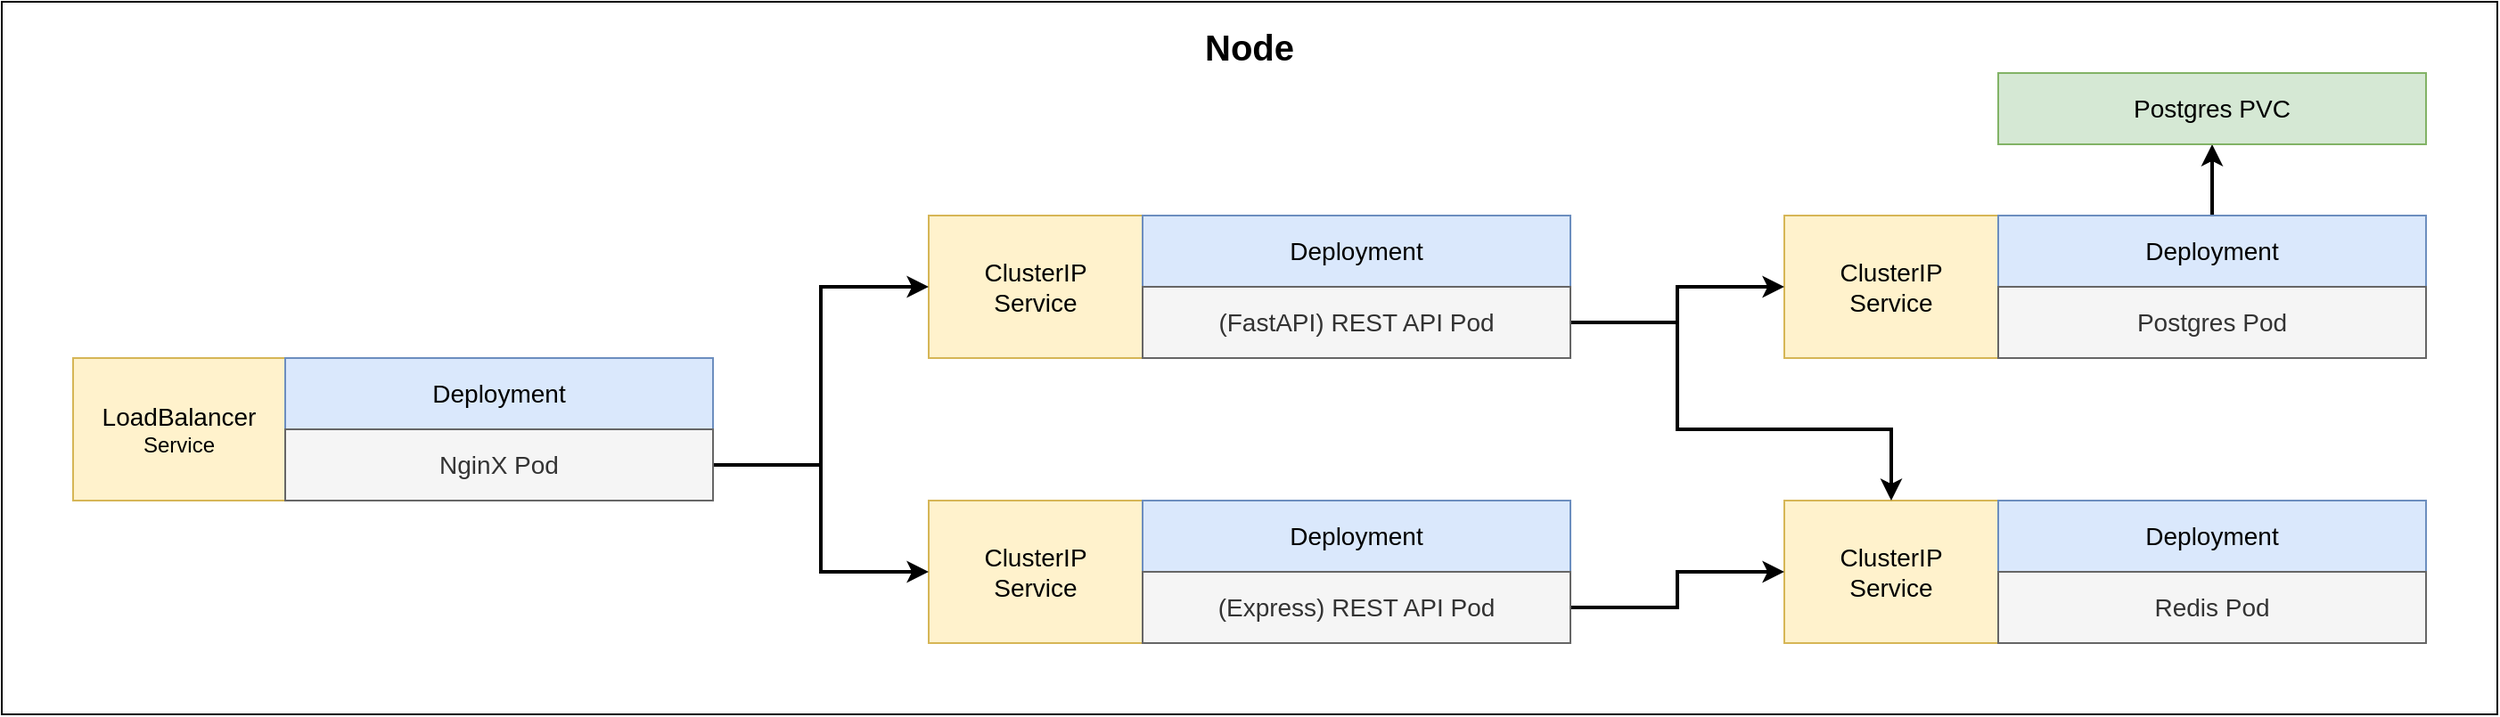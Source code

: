 <mxfile version="23.1.2" type="device">
  <diagram name="Page-1" id="HEBX5sutdUYssZjtsx-v">
    <mxGraphModel dx="1706" dy="1034" grid="1" gridSize="10" guides="1" tooltips="1" connect="1" arrows="1" fold="1" page="1" pageScale="1" pageWidth="827" pageHeight="1169" math="0" shadow="0">
      <root>
        <mxCell id="0" />
        <mxCell id="1" parent="0" />
        <mxCell id="8BuQOBPp0OQaVyb2lasJ-35" value="" style="rounded=0;whiteSpace=wrap;html=1;" vertex="1" parent="1">
          <mxGeometry width="1400" height="400" as="geometry" />
        </mxCell>
        <mxCell id="8BuQOBPp0OQaVyb2lasJ-9" value="&lt;font style=&quot;font-size: 14px;&quot;&gt;ClusterIP&lt;br&gt;Service&lt;/font&gt;" style="rounded=0;whiteSpace=wrap;html=1;fillColor=#fff2cc;strokeColor=#d6b656;" vertex="1" parent="1">
          <mxGeometry x="1000" y="120" width="120" height="80" as="geometry" />
        </mxCell>
        <mxCell id="8BuQOBPp0OQaVyb2lasJ-16" style="edgeStyle=orthogonalEdgeStyle;rounded=0;orthogonalLoop=1;jettySize=auto;html=1;exitX=0.5;exitY=0;exitDx=0;exitDy=0;entryX=0.5;entryY=1;entryDx=0;entryDy=0;strokeWidth=2;" edge="1" parent="1" source="8BuQOBPp0OQaVyb2lasJ-10" target="8BuQOBPp0OQaVyb2lasJ-15">
          <mxGeometry relative="1" as="geometry" />
        </mxCell>
        <mxCell id="8BuQOBPp0OQaVyb2lasJ-10" value="&lt;span style=&quot;font-size: 14px;&quot;&gt;Deployment&lt;/span&gt;" style="rounded=0;whiteSpace=wrap;html=1;fillColor=#dae8fc;strokeColor=#6c8ebf;" vertex="1" parent="1">
          <mxGeometry x="1120" y="120" width="240" height="40" as="geometry" />
        </mxCell>
        <mxCell id="8BuQOBPp0OQaVyb2lasJ-11" value="&lt;span style=&quot;font-size: 14px;&quot;&gt;Postgres Pod&lt;/span&gt;" style="rounded=0;whiteSpace=wrap;html=1;fillColor=#f5f5f5;fontColor=#333333;strokeColor=#666666;" vertex="1" parent="1">
          <mxGeometry x="1120" y="160" width="240" height="40" as="geometry" />
        </mxCell>
        <mxCell id="8BuQOBPp0OQaVyb2lasJ-12" value="&lt;font style=&quot;font-size: 14px;&quot;&gt;ClusterIP&lt;br&gt;Service&lt;/font&gt;" style="rounded=0;whiteSpace=wrap;html=1;fillColor=#fff2cc;strokeColor=#d6b656;" vertex="1" parent="1">
          <mxGeometry x="1000" y="280" width="120" height="80" as="geometry" />
        </mxCell>
        <mxCell id="8BuQOBPp0OQaVyb2lasJ-13" value="&lt;span style=&quot;font-size: 14px;&quot;&gt;Deployment&lt;/span&gt;" style="rounded=0;whiteSpace=wrap;html=1;fillColor=#dae8fc;strokeColor=#6c8ebf;" vertex="1" parent="1">
          <mxGeometry x="1120" y="280" width="240" height="40" as="geometry" />
        </mxCell>
        <mxCell id="8BuQOBPp0OQaVyb2lasJ-14" value="&lt;span style=&quot;font-size: 14px;&quot;&gt;Redis Pod&lt;/span&gt;" style="rounded=0;whiteSpace=wrap;html=1;fillColor=#f5f5f5;fontColor=#333333;strokeColor=#666666;" vertex="1" parent="1">
          <mxGeometry x="1120" y="320" width="240" height="40" as="geometry" />
        </mxCell>
        <mxCell id="8BuQOBPp0OQaVyb2lasJ-15" value="&lt;span style=&quot;font-size: 14px;&quot;&gt;Postgres PVC&lt;/span&gt;" style="rounded=0;whiteSpace=wrap;html=1;fillColor=#d5e8d4;strokeColor=#82b366;" vertex="1" parent="1">
          <mxGeometry x="1120" y="40" width="240" height="40" as="geometry" />
        </mxCell>
        <mxCell id="8BuQOBPp0OQaVyb2lasJ-22" value="&lt;font size=&quot;1&quot; style=&quot;&quot;&gt;&lt;b style=&quot;font-size: 20px;&quot;&gt;Node&lt;/b&gt;&lt;/font&gt;" style="text;html=1;strokeColor=none;fillColor=none;align=center;verticalAlign=middle;whiteSpace=wrap;rounded=0;" vertex="1" parent="1">
          <mxGeometry x="670" y="10" width="60" height="30" as="geometry" />
        </mxCell>
        <mxCell id="8BuQOBPp0OQaVyb2lasJ-23" value="&lt;font style=&quot;font-size: 14px;&quot;&gt;ClusterIP&lt;br&gt;Service&lt;/font&gt;" style="rounded=0;whiteSpace=wrap;html=1;fillColor=#fff2cc;strokeColor=#d6b656;" vertex="1" parent="1">
          <mxGeometry x="520" y="120" width="120" height="80" as="geometry" />
        </mxCell>
        <mxCell id="8BuQOBPp0OQaVyb2lasJ-24" value="&lt;span style=&quot;font-size: 14px;&quot;&gt;Deployment&lt;/span&gt;" style="rounded=0;whiteSpace=wrap;html=1;fillColor=#dae8fc;strokeColor=#6c8ebf;" vertex="1" parent="1">
          <mxGeometry x="640" y="120" width="240" height="40" as="geometry" />
        </mxCell>
        <mxCell id="8BuQOBPp0OQaVyb2lasJ-38" style="edgeStyle=orthogonalEdgeStyle;rounded=0;orthogonalLoop=1;jettySize=auto;html=1;exitX=1;exitY=0.5;exitDx=0;exitDy=0;strokeWidth=2;" edge="1" parent="1" source="8BuQOBPp0OQaVyb2lasJ-25" target="8BuQOBPp0OQaVyb2lasJ-9">
          <mxGeometry relative="1" as="geometry" />
        </mxCell>
        <mxCell id="8BuQOBPp0OQaVyb2lasJ-41" style="edgeStyle=orthogonalEdgeStyle;rounded=0;orthogonalLoop=1;jettySize=auto;html=1;exitX=1;exitY=0.5;exitDx=0;exitDy=0;entryX=0.5;entryY=0;entryDx=0;entryDy=0;strokeWidth=2;" edge="1" parent="1" source="8BuQOBPp0OQaVyb2lasJ-25" target="8BuQOBPp0OQaVyb2lasJ-12">
          <mxGeometry relative="1" as="geometry">
            <Array as="points">
              <mxPoint x="940" y="180" />
              <mxPoint x="940" y="240" />
              <mxPoint x="1060" y="240" />
            </Array>
          </mxGeometry>
        </mxCell>
        <mxCell id="8BuQOBPp0OQaVyb2lasJ-25" value="&lt;span style=&quot;font-size: 14px;&quot;&gt;(FastAPI) REST API Pod&lt;/span&gt;" style="rounded=0;whiteSpace=wrap;html=1;fillColor=#f5f5f5;fontColor=#333333;strokeColor=#666666;" vertex="1" parent="1">
          <mxGeometry x="640" y="160" width="240" height="40" as="geometry" />
        </mxCell>
        <mxCell id="8BuQOBPp0OQaVyb2lasJ-26" value="&lt;font style=&quot;font-size: 14px;&quot;&gt;ClusterIP&lt;br&gt;Service&lt;/font&gt;" style="rounded=0;whiteSpace=wrap;html=1;fillColor=#fff2cc;strokeColor=#d6b656;" vertex="1" parent="1">
          <mxGeometry x="520" y="280" width="120" height="80" as="geometry" />
        </mxCell>
        <mxCell id="8BuQOBPp0OQaVyb2lasJ-27" value="&lt;span style=&quot;font-size: 14px;&quot;&gt;Deployment&lt;/span&gt;" style="rounded=0;whiteSpace=wrap;html=1;fillColor=#dae8fc;strokeColor=#6c8ebf;" vertex="1" parent="1">
          <mxGeometry x="640" y="280" width="240" height="40" as="geometry" />
        </mxCell>
        <mxCell id="8BuQOBPp0OQaVyb2lasJ-39" style="edgeStyle=orthogonalEdgeStyle;rounded=0;orthogonalLoop=1;jettySize=auto;html=1;exitX=1;exitY=0.5;exitDx=0;exitDy=0;entryX=0;entryY=0.5;entryDx=0;entryDy=0;strokeWidth=2;" edge="1" parent="1" source="8BuQOBPp0OQaVyb2lasJ-28" target="8BuQOBPp0OQaVyb2lasJ-12">
          <mxGeometry relative="1" as="geometry" />
        </mxCell>
        <mxCell id="8BuQOBPp0OQaVyb2lasJ-28" value="&lt;span style=&quot;font-size: 14px;&quot;&gt;(Express) REST API Pod&lt;/span&gt;" style="rounded=0;whiteSpace=wrap;html=1;fillColor=#f5f5f5;fontColor=#333333;strokeColor=#666666;" vertex="1" parent="1">
          <mxGeometry x="640" y="320" width="240" height="40" as="geometry" />
        </mxCell>
        <mxCell id="8BuQOBPp0OQaVyb2lasJ-32" value="&lt;span style=&quot;font-size: 14px;&quot;&gt;LoadBalancer&lt;br&gt;&lt;/span&gt;Service" style="rounded=0;whiteSpace=wrap;html=1;fillColor=#fff2cc;strokeColor=#d6b656;" vertex="1" parent="1">
          <mxGeometry x="40" y="200" width="119" height="80" as="geometry" />
        </mxCell>
        <mxCell id="8BuQOBPp0OQaVyb2lasJ-33" value="&lt;span style=&quot;font-size: 14px;&quot;&gt;Deployment&lt;/span&gt;" style="rounded=0;whiteSpace=wrap;html=1;fillColor=#dae8fc;strokeColor=#6c8ebf;" vertex="1" parent="1">
          <mxGeometry x="159" y="200" width="240" height="40" as="geometry" />
        </mxCell>
        <mxCell id="8BuQOBPp0OQaVyb2lasJ-36" style="edgeStyle=orthogonalEdgeStyle;rounded=0;orthogonalLoop=1;jettySize=auto;html=1;exitX=1;exitY=0.5;exitDx=0;exitDy=0;strokeWidth=2;" edge="1" parent="1" source="8BuQOBPp0OQaVyb2lasJ-34" target="8BuQOBPp0OQaVyb2lasJ-26">
          <mxGeometry relative="1" as="geometry" />
        </mxCell>
        <mxCell id="8BuQOBPp0OQaVyb2lasJ-37" style="edgeStyle=orthogonalEdgeStyle;rounded=0;orthogonalLoop=1;jettySize=auto;html=1;exitX=1;exitY=0.5;exitDx=0;exitDy=0;entryX=0;entryY=0.5;entryDx=0;entryDy=0;strokeWidth=2;" edge="1" parent="1" source="8BuQOBPp0OQaVyb2lasJ-34" target="8BuQOBPp0OQaVyb2lasJ-23">
          <mxGeometry relative="1" as="geometry" />
        </mxCell>
        <mxCell id="8BuQOBPp0OQaVyb2lasJ-34" value="&lt;span style=&quot;font-size: 14px;&quot;&gt;NginX Pod&lt;/span&gt;" style="rounded=0;whiteSpace=wrap;html=1;fillColor=#f5f5f5;fontColor=#333333;strokeColor=#666666;" vertex="1" parent="1">
          <mxGeometry x="159" y="240" width="240" height="40" as="geometry" />
        </mxCell>
      </root>
    </mxGraphModel>
  </diagram>
</mxfile>
